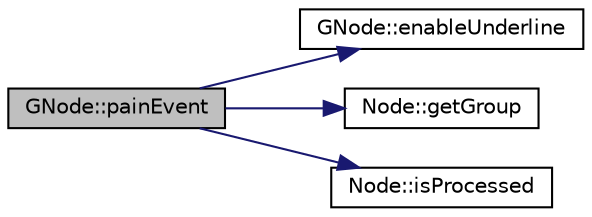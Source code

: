 digraph "GNode::painEvent"
{
  edge [fontname="Helvetica",fontsize="10",labelfontname="Helvetica",labelfontsize="10"];
  node [fontname="Helvetica",fontsize="10",shape=record];
  rankdir="LR";
  Node6 [label="GNode::painEvent",height=0.2,width=0.4,color="black", fillcolor="grey75", style="filled", fontcolor="black"];
  Node6 -> Node7 [color="midnightblue",fontsize="10",style="solid"];
  Node7 [label="GNode::enableUnderline",height=0.2,width=0.4,color="black", fillcolor="white", style="filled",URL="$struct_g_node.html#a1828c2a21037df0a85be72c1c65266dd"];
  Node6 -> Node8 [color="midnightblue",fontsize="10",style="solid"];
  Node8 [label="Node::getGroup",height=0.2,width=0.4,color="black", fillcolor="white", style="filled",URL="$class_node.html#a459e4ba8eb31ccc165d00110a6e4d9ae",tooltip="Getter Group. "];
  Node6 -> Node9 [color="midnightblue",fontsize="10",style="solid"];
  Node9 [label="Node::isProcessed",height=0.2,width=0.4,color="black", fillcolor="white", style="filled",URL="$class_node.html#a1fa00bc88d4a66614ee06c913dbda27f",tooltip="Getter processed. "];
}
